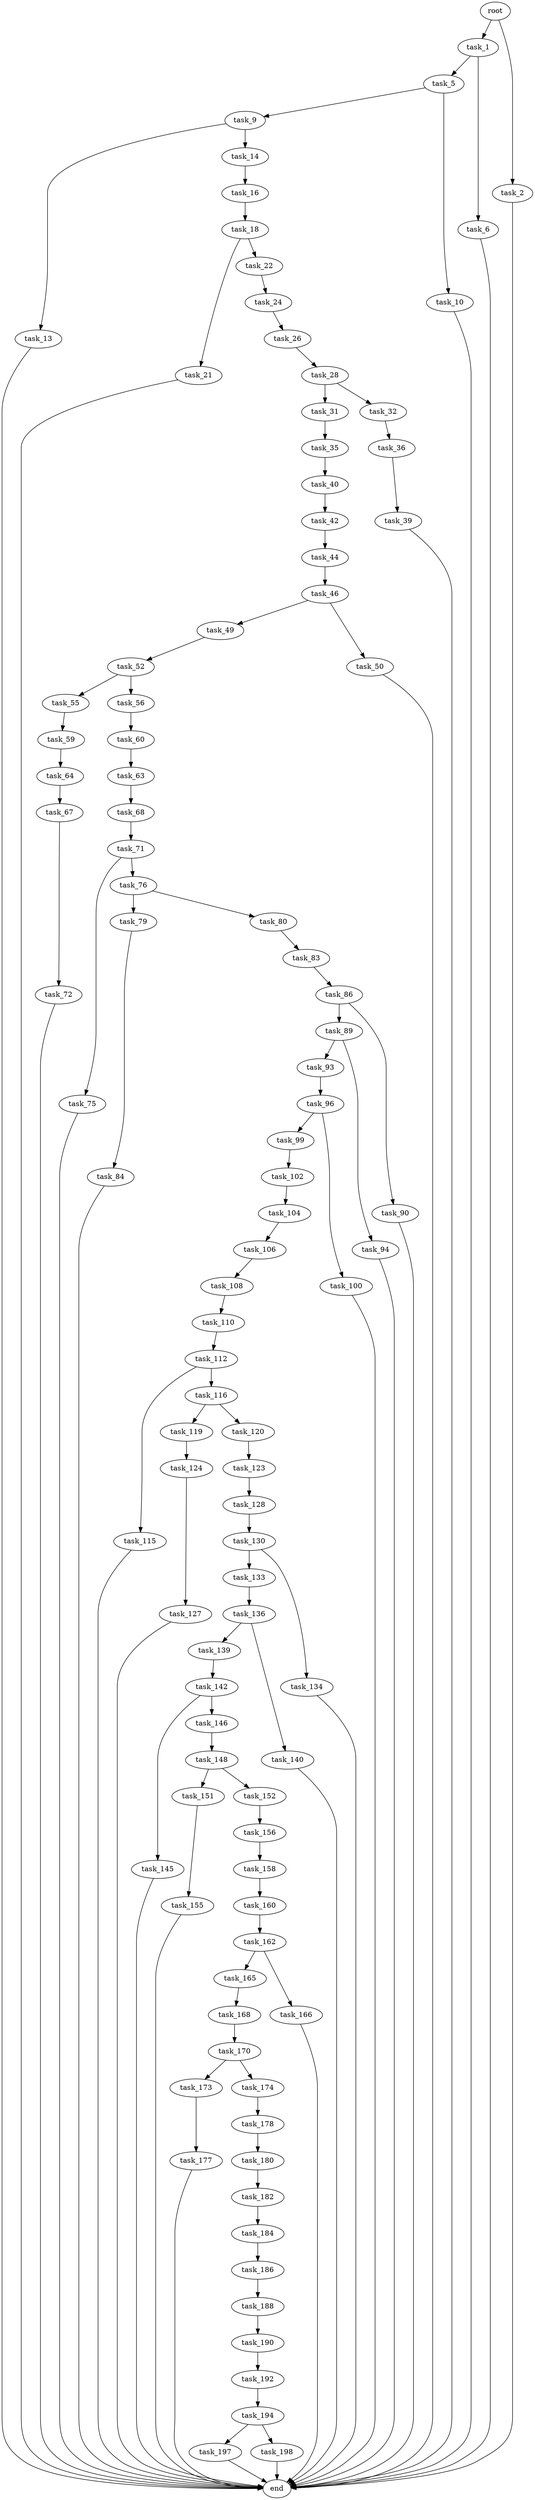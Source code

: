digraph G {
  root [size="0.000000"];
  task_1 [size="2495762790.000000"];
  task_2 [size="31217650858.000000"];
  task_5 [size="782757789696.000000"];
  task_6 [size="281466887034.000000"];
  task_9 [size="22881890828.000000"];
  task_10 [size="68719476736.000000"];
  task_13 [size="1073741824000.000000"];
  task_14 [size="10550588775.000000"];
  task_16 [size="1073741824000.000000"];
  task_18 [size="27330045507.000000"];
  task_21 [size="236989562068.000000"];
  task_22 [size="1905168177.000000"];
  task_24 [size="932901733.000000"];
  task_26 [size="231928233984.000000"];
  task_28 [size="782757789696.000000"];
  task_31 [size="23235143420.000000"];
  task_32 [size="8589934592.000000"];
  task_35 [size="1073741824000.000000"];
  task_36 [size="590231021861.000000"];
  task_39 [size="134217728000.000000"];
  task_40 [size="549755813888.000000"];
  task_42 [size="134217728000.000000"];
  task_44 [size="1073741824000.000000"];
  task_46 [size="86836149271.000000"];
  task_49 [size="90717012872.000000"];
  task_50 [size="782757789696.000000"];
  task_52 [size="28991029248.000000"];
  task_55 [size="230837354954.000000"];
  task_56 [size="28991029248.000000"];
  task_59 [size="135619747545.000000"];
  task_60 [size="351276627929.000000"];
  task_63 [size="134217728000.000000"];
  task_64 [size="7594464668.000000"];
  task_67 [size="136133094171.000000"];
  task_68 [size="525329244528.000000"];
  task_71 [size="368293445632.000000"];
  task_72 [size="1246424665178.000000"];
  task_75 [size="368293445632.000000"];
  task_76 [size="28991029248.000000"];
  task_79 [size="28991029248.000000"];
  task_80 [size="10594218795.000000"];
  task_83 [size="9242165883.000000"];
  task_84 [size="5398818808.000000"];
  task_86 [size="134217728000.000000"];
  task_89 [size="196003215125.000000"];
  task_90 [size="549755813888.000000"];
  task_93 [size="782757789696.000000"];
  task_94 [size="368293445632.000000"];
  task_96 [size="21746765134.000000"];
  task_99 [size="9455557978.000000"];
  task_100 [size="28991029248.000000"];
  task_102 [size="11029896257.000000"];
  task_104 [size="217069993419.000000"];
  task_106 [size="41545064731.000000"];
  task_108 [size="281751244759.000000"];
  task_110 [size="28991029248.000000"];
  task_112 [size="16476029889.000000"];
  task_115 [size="436786875421.000000"];
  task_116 [size="408767489134.000000"];
  task_119 [size="22189111169.000000"];
  task_120 [size="4774413670.000000"];
  task_123 [size="15086419142.000000"];
  task_124 [size="9407634905.000000"];
  task_127 [size="134217728000.000000"];
  task_128 [size="4484823755.000000"];
  task_130 [size="1073741824000.000000"];
  task_133 [size="55232942561.000000"];
  task_134 [size="28991029248.000000"];
  task_136 [size="28135512965.000000"];
  task_139 [size="38974973206.000000"];
  task_140 [size="17088264507.000000"];
  task_142 [size="1462479883.000000"];
  task_145 [size="68719476736.000000"];
  task_146 [size="44313905811.000000"];
  task_148 [size="134217728000.000000"];
  task_151 [size="28991029248.000000"];
  task_152 [size="460631324567.000000"];
  task_155 [size="719490319826.000000"];
  task_156 [size="782757789696.000000"];
  task_158 [size="518022072431.000000"];
  task_160 [size="1181015780765.000000"];
  task_162 [size="308584458046.000000"];
  task_165 [size="759366261069.000000"];
  task_166 [size="702551648.000000"];
  task_168 [size="156393161982.000000"];
  task_170 [size="36480571256.000000"];
  task_173 [size="21609486417.000000"];
  task_174 [size="782757789696.000000"];
  task_177 [size="1073741824000.000000"];
  task_178 [size="68719476736.000000"];
  task_180 [size="70900310570.000000"];
  task_182 [size="11798659626.000000"];
  task_184 [size="104709973239.000000"];
  task_186 [size="24816933518.000000"];
  task_188 [size="1066549460715.000000"];
  task_190 [size="62342685562.000000"];
  task_192 [size="782757789696.000000"];
  task_194 [size="225569652431.000000"];
  task_197 [size="237513282168.000000"];
  task_198 [size="14929792729.000000"];
  end [size="0.000000"];

  root -> task_1 [size="1.000000"];
  root -> task_2 [size="1.000000"];
  task_1 -> task_5 [size="75497472.000000"];
  task_1 -> task_6 [size="75497472.000000"];
  task_2 -> end [size="1.000000"];
  task_5 -> task_9 [size="679477248.000000"];
  task_5 -> task_10 [size="679477248.000000"];
  task_6 -> end [size="1.000000"];
  task_9 -> task_13 [size="411041792.000000"];
  task_9 -> task_14 [size="411041792.000000"];
  task_10 -> end [size="1.000000"];
  task_13 -> end [size="1.000000"];
  task_14 -> task_16 [size="301989888.000000"];
  task_16 -> task_18 [size="838860800.000000"];
  task_18 -> task_21 [size="838860800.000000"];
  task_18 -> task_22 [size="838860800.000000"];
  task_21 -> end [size="1.000000"];
  task_22 -> task_24 [size="209715200.000000"];
  task_24 -> task_26 [size="33554432.000000"];
  task_26 -> task_28 [size="301989888.000000"];
  task_28 -> task_31 [size="679477248.000000"];
  task_28 -> task_32 [size="679477248.000000"];
  task_31 -> task_35 [size="33554432.000000"];
  task_32 -> task_36 [size="33554432.000000"];
  task_35 -> task_40 [size="838860800.000000"];
  task_36 -> task_39 [size="536870912.000000"];
  task_39 -> end [size="1.000000"];
  task_40 -> task_42 [size="536870912.000000"];
  task_42 -> task_44 [size="209715200.000000"];
  task_44 -> task_46 [size="838860800.000000"];
  task_46 -> task_49 [size="75497472.000000"];
  task_46 -> task_50 [size="75497472.000000"];
  task_49 -> task_52 [size="209715200.000000"];
  task_50 -> end [size="1.000000"];
  task_52 -> task_55 [size="75497472.000000"];
  task_52 -> task_56 [size="75497472.000000"];
  task_55 -> task_59 [size="679477248.000000"];
  task_56 -> task_60 [size="75497472.000000"];
  task_59 -> task_64 [size="209715200.000000"];
  task_60 -> task_63 [size="301989888.000000"];
  task_63 -> task_68 [size="209715200.000000"];
  task_64 -> task_67 [size="33554432.000000"];
  task_67 -> task_72 [size="134217728.000000"];
  task_68 -> task_71 [size="411041792.000000"];
  task_71 -> task_75 [size="411041792.000000"];
  task_71 -> task_76 [size="411041792.000000"];
  task_72 -> end [size="1.000000"];
  task_75 -> end [size="1.000000"];
  task_76 -> task_79 [size="75497472.000000"];
  task_76 -> task_80 [size="75497472.000000"];
  task_79 -> task_84 [size="75497472.000000"];
  task_80 -> task_83 [size="679477248.000000"];
  task_83 -> task_86 [size="209715200.000000"];
  task_84 -> end [size="1.000000"];
  task_86 -> task_89 [size="209715200.000000"];
  task_86 -> task_90 [size="209715200.000000"];
  task_89 -> task_93 [size="536870912.000000"];
  task_89 -> task_94 [size="536870912.000000"];
  task_90 -> end [size="1.000000"];
  task_93 -> task_96 [size="679477248.000000"];
  task_94 -> end [size="1.000000"];
  task_96 -> task_99 [size="838860800.000000"];
  task_96 -> task_100 [size="838860800.000000"];
  task_99 -> task_102 [size="33554432.000000"];
  task_100 -> end [size="1.000000"];
  task_102 -> task_104 [size="679477248.000000"];
  task_104 -> task_106 [size="209715200.000000"];
  task_106 -> task_108 [size="33554432.000000"];
  task_108 -> task_110 [size="536870912.000000"];
  task_110 -> task_112 [size="75497472.000000"];
  task_112 -> task_115 [size="411041792.000000"];
  task_112 -> task_116 [size="411041792.000000"];
  task_115 -> end [size="1.000000"];
  task_116 -> task_119 [size="838860800.000000"];
  task_116 -> task_120 [size="838860800.000000"];
  task_119 -> task_124 [size="33554432.000000"];
  task_120 -> task_123 [size="75497472.000000"];
  task_123 -> task_128 [size="411041792.000000"];
  task_124 -> task_127 [size="838860800.000000"];
  task_127 -> end [size="1.000000"];
  task_128 -> task_130 [size="301989888.000000"];
  task_130 -> task_133 [size="838860800.000000"];
  task_130 -> task_134 [size="838860800.000000"];
  task_133 -> task_136 [size="134217728.000000"];
  task_134 -> end [size="1.000000"];
  task_136 -> task_139 [size="536870912.000000"];
  task_136 -> task_140 [size="536870912.000000"];
  task_139 -> task_142 [size="679477248.000000"];
  task_140 -> end [size="1.000000"];
  task_142 -> task_145 [size="134217728.000000"];
  task_142 -> task_146 [size="134217728.000000"];
  task_145 -> end [size="1.000000"];
  task_146 -> task_148 [size="838860800.000000"];
  task_148 -> task_151 [size="209715200.000000"];
  task_148 -> task_152 [size="209715200.000000"];
  task_151 -> task_155 [size="75497472.000000"];
  task_152 -> task_156 [size="411041792.000000"];
  task_155 -> end [size="1.000000"];
  task_156 -> task_158 [size="679477248.000000"];
  task_158 -> task_160 [size="679477248.000000"];
  task_160 -> task_162 [size="838860800.000000"];
  task_162 -> task_165 [size="679477248.000000"];
  task_162 -> task_166 [size="679477248.000000"];
  task_165 -> task_168 [size="838860800.000000"];
  task_166 -> end [size="1.000000"];
  task_168 -> task_170 [size="134217728.000000"];
  task_170 -> task_173 [size="33554432.000000"];
  task_170 -> task_174 [size="33554432.000000"];
  task_173 -> task_177 [size="536870912.000000"];
  task_174 -> task_178 [size="679477248.000000"];
  task_177 -> end [size="1.000000"];
  task_178 -> task_180 [size="134217728.000000"];
  task_180 -> task_182 [size="75497472.000000"];
  task_182 -> task_184 [size="536870912.000000"];
  task_184 -> task_186 [size="134217728.000000"];
  task_186 -> task_188 [size="411041792.000000"];
  task_188 -> task_190 [size="679477248.000000"];
  task_190 -> task_192 [size="209715200.000000"];
  task_192 -> task_194 [size="679477248.000000"];
  task_194 -> task_197 [size="209715200.000000"];
  task_194 -> task_198 [size="209715200.000000"];
  task_197 -> end [size="1.000000"];
  task_198 -> end [size="1.000000"];
}
